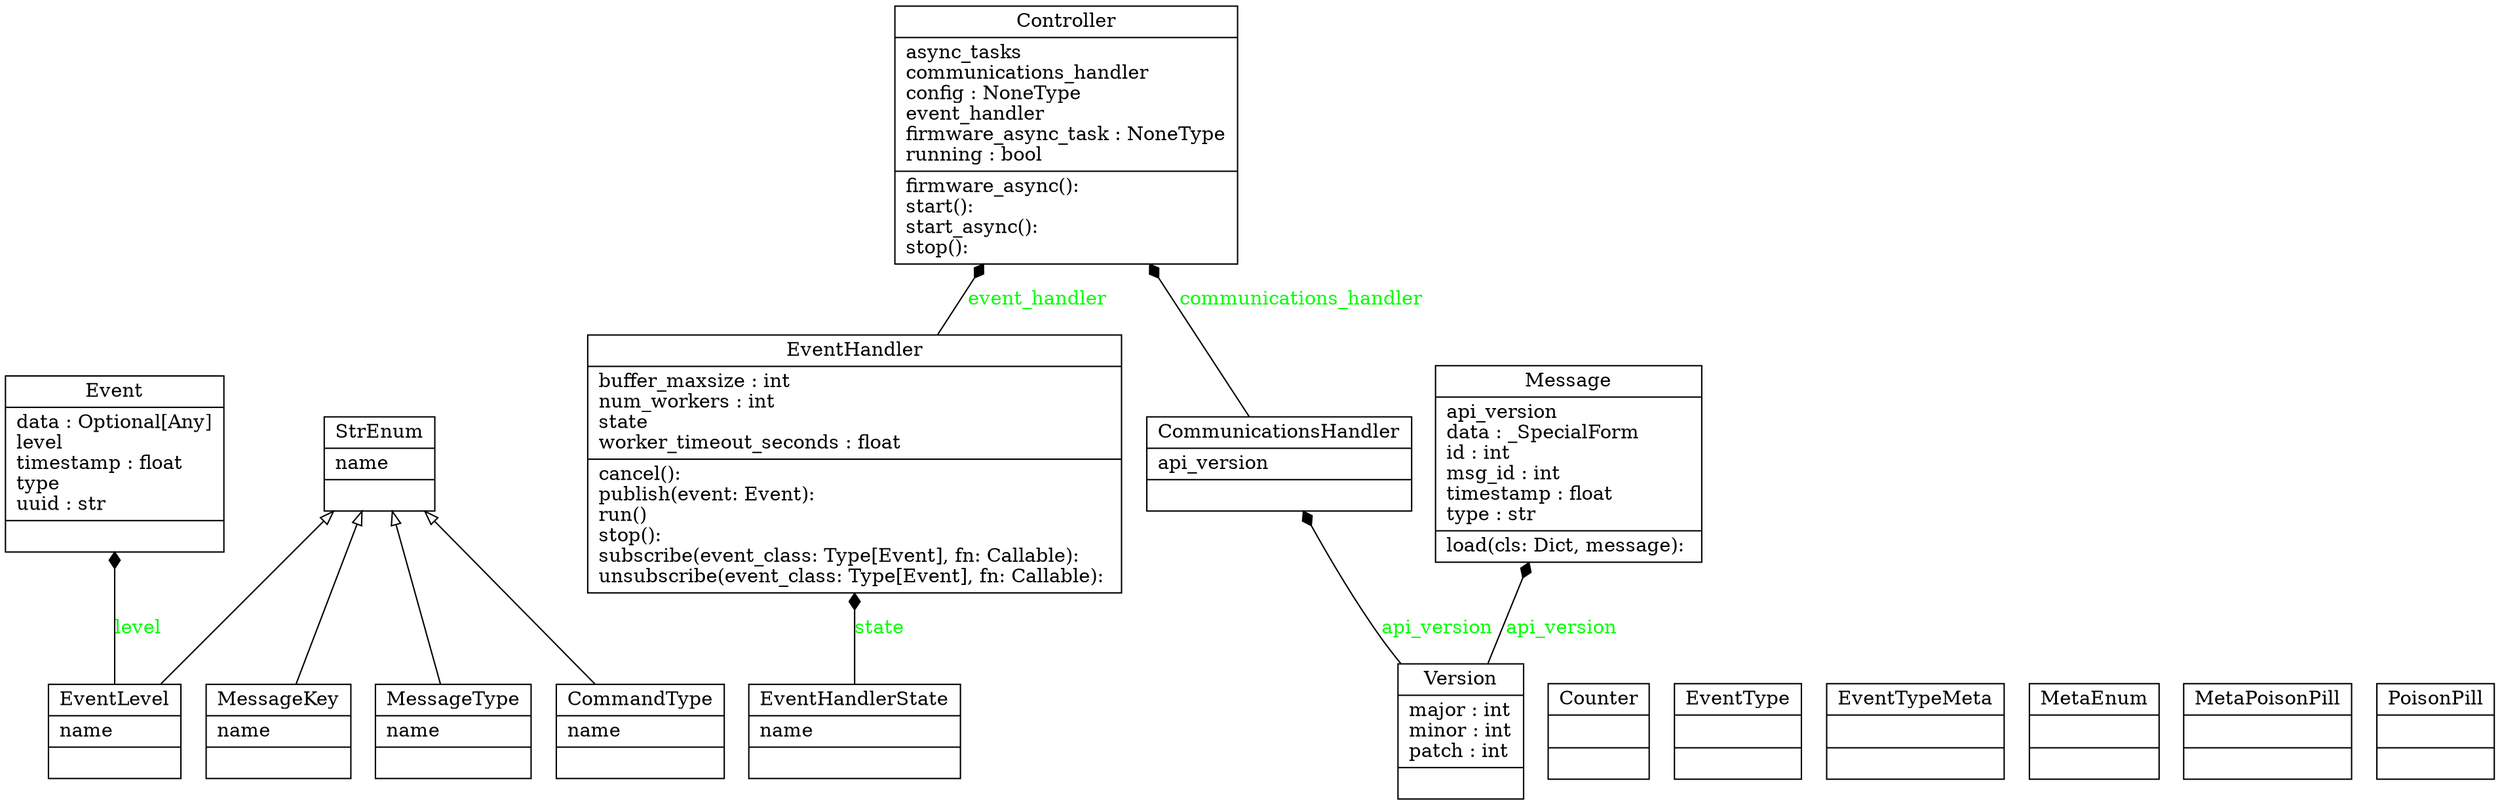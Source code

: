 digraph "classes" {
rankdir=BT
charset="utf-8"
"iot_firmware.enums.CommandType" [color="black", fontcolor="black", label="{CommandType|name\l|}", shape="record", style="solid"];
"iot_firmware.communications.handler.CommunicationsHandler" [color="black", fontcolor="black", label="{CommunicationsHandler|api_version\l|}", shape="record", style="solid"];
"iot_firmware.controller.Controller" [color="black", fontcolor="black", label="{Controller|async_tasks\lcommunications_handler\lconfig : NoneType\levent_handler\lfirmware_async_task : NoneType\lrunning : bool\l|firmware_async(): \lstart(): \lstart_async(): \lstop(): \l}", shape="record", style="solid"];
"iot_firmware.communications.utils.Counter" [color="black", fontcolor="black", label="{Counter|\l|}", shape="record", style="solid"];
"iot_firmware.event.schema.Event" [color="black", fontcolor="black", label="{Event|data : Optional[Any]\llevel\ltimestamp : float\ltype\luuid : str\l|}", shape="record", style="solid"];
"iot_firmware.event.handler.EventHandler" [color="black", fontcolor="black", label="{EventHandler|buffer_maxsize : int\lnum_workers : int\lstate\lworker_timeout_seconds : float\l|cancel(): \lpublish(event: Event): \lrun()\lstop(): \lsubscribe(event_class: Type[Event], fn: Callable): \lunsubscribe(event_class: Type[Event], fn: Callable): \l}", shape="record", style="solid"];
"iot_firmware.event.enum.EventHandlerState" [color="black", fontcolor="black", label="{EventHandlerState|name\l|}", shape="record", style="solid"];
"iot_firmware.event.enum.EventLevel" [color="black", fontcolor="black", label="{EventLevel|name\l|}", shape="record", style="solid"];
"iot_firmware.event.schema.EventType" [color="black", fontcolor="black", label="{EventType|\l|}", shape="record", style="solid"];
"iot_firmware.event.schema.EventTypeMeta" [color="black", fontcolor="black", label="{EventTypeMeta|\l|}", shape="record", style="solid"];
"iot_firmware.communications.schema.Message" [color="black", fontcolor="black", label="{Message|api_version\ldata : _SpecialForm\lid : int\lmsg_id : int\ltimestamp : float\ltype : str\l|load(cls: Dict, message): \l}", shape="record", style="solid"];
"iot_firmware.enums.MessageKey" [color="black", fontcolor="black", label="{MessageKey|name\l|}", shape="record", style="solid"];
"iot_firmware.enums.MessageType" [color="black", fontcolor="black", label="{MessageType|name\l|}", shape="record", style="solid"];
"iot_firmware.enums.MetaEnum" [color="black", fontcolor="black", label="{MetaEnum|\l|}", shape="record", style="solid"];
"iot_firmware.event.handler.MetaPoisonPill" [color="black", fontcolor="black", label="{MetaPoisonPill|\l|}", shape="record", style="solid"];
"iot_firmware.event.handler.PoisonPill" [color="black", fontcolor="black", label="{PoisonPill|\l|}", shape="record", style="solid"];
"iot_firmware.enums.StrEnum" [color="black", fontcolor="black", label="{StrEnum|name\l|}", shape="record", style="solid"];
"iot_firmware.communications.schema.Version" [color="black", fontcolor="black", label="{Version|major : int\lminor : int\lpatch : int\l|}", shape="record", style="solid"];
"iot_firmware.enums.CommandType" -> "iot_firmware.enums.StrEnum" [arrowhead="empty", arrowtail="none"];
"iot_firmware.enums.MessageKey" -> "iot_firmware.enums.StrEnum" [arrowhead="empty", arrowtail="none"];
"iot_firmware.enums.MessageType" -> "iot_firmware.enums.StrEnum" [arrowhead="empty", arrowtail="none"];
"iot_firmware.event.enum.EventLevel" -> "iot_firmware.enums.StrEnum" [arrowhead="empty", arrowtail="none"];
"iot_firmware.communications.handler.CommunicationsHandler" -> "iot_firmware.controller.Controller" [arrowhead="diamond", arrowtail="none", fontcolor="green", label="communications_handler", style="solid"];
"iot_firmware.communications.schema.Version" -> "iot_firmware.communications.handler.CommunicationsHandler" [arrowhead="diamond", arrowtail="none", fontcolor="green", label="api_version", style="solid"];
"iot_firmware.communications.schema.Version" -> "iot_firmware.communications.schema.Message" [arrowhead="diamond", arrowtail="none", fontcolor="green", label="api_version", style="solid"];
"iot_firmware.event.enum.EventHandlerState" -> "iot_firmware.event.handler.EventHandler" [arrowhead="diamond", arrowtail="none", fontcolor="green", label="state", style="solid"];
"iot_firmware.event.enum.EventLevel" -> "iot_firmware.event.schema.Event" [arrowhead="diamond", arrowtail="none", fontcolor="green", label="level", style="solid"];
"iot_firmware.event.handler.EventHandler" -> "iot_firmware.controller.Controller" [arrowhead="diamond", arrowtail="none", fontcolor="green", label="event_handler", style="solid"];
}
